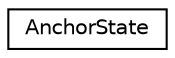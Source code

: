 digraph "Graphe hiérarchique des classes"
{
  edge [fontname="Helvetica",fontsize="10",labelfontname="Helvetica",labelfontsize="10"];
  node [fontname="Helvetica",fontsize="10",shape=record];
  rankdir="LR";
  Node0 [label="AnchorState",height=0.2,width=0.4,color="black", fillcolor="white", style="filled",URL="$class_anchor_state.html",tooltip="C&#39;est une ancre qui va posséder sa position ainsi que sa liberté "];
}
